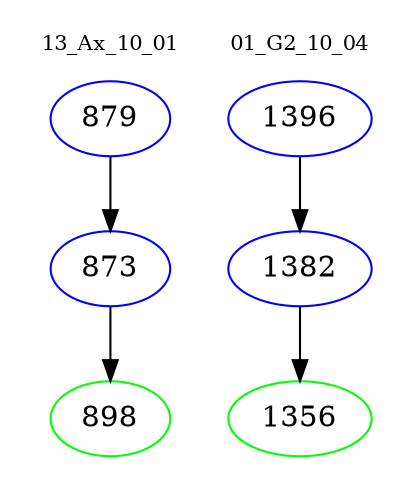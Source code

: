 digraph{
subgraph cluster_0 {
color = white
label = "13_Ax_10_01";
fontsize=10;
T0_879 [label="879", color="blue"]
T0_879 -> T0_873 [color="black"]
T0_873 [label="873", color="blue"]
T0_873 -> T0_898 [color="black"]
T0_898 [label="898", color="green"]
}
subgraph cluster_1 {
color = white
label = "01_G2_10_04";
fontsize=10;
T1_1396 [label="1396", color="blue"]
T1_1396 -> T1_1382 [color="black"]
T1_1382 [label="1382", color="blue"]
T1_1382 -> T1_1356 [color="black"]
T1_1356 [label="1356", color="green"]
}
}
